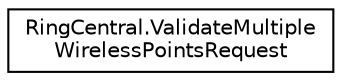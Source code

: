 digraph "Graphical Class Hierarchy"
{
 // LATEX_PDF_SIZE
  edge [fontname="Helvetica",fontsize="10",labelfontname="Helvetica",labelfontsize="10"];
  node [fontname="Helvetica",fontsize="10",shape=record];
  rankdir="LR";
  Node0 [label="RingCentral.ValidateMultiple\lWirelessPointsRequest",height=0.2,width=0.4,color="black", fillcolor="white", style="filled",URL="$classRingCentral_1_1ValidateMultipleWirelessPointsRequest.html",tooltip=" "];
}
